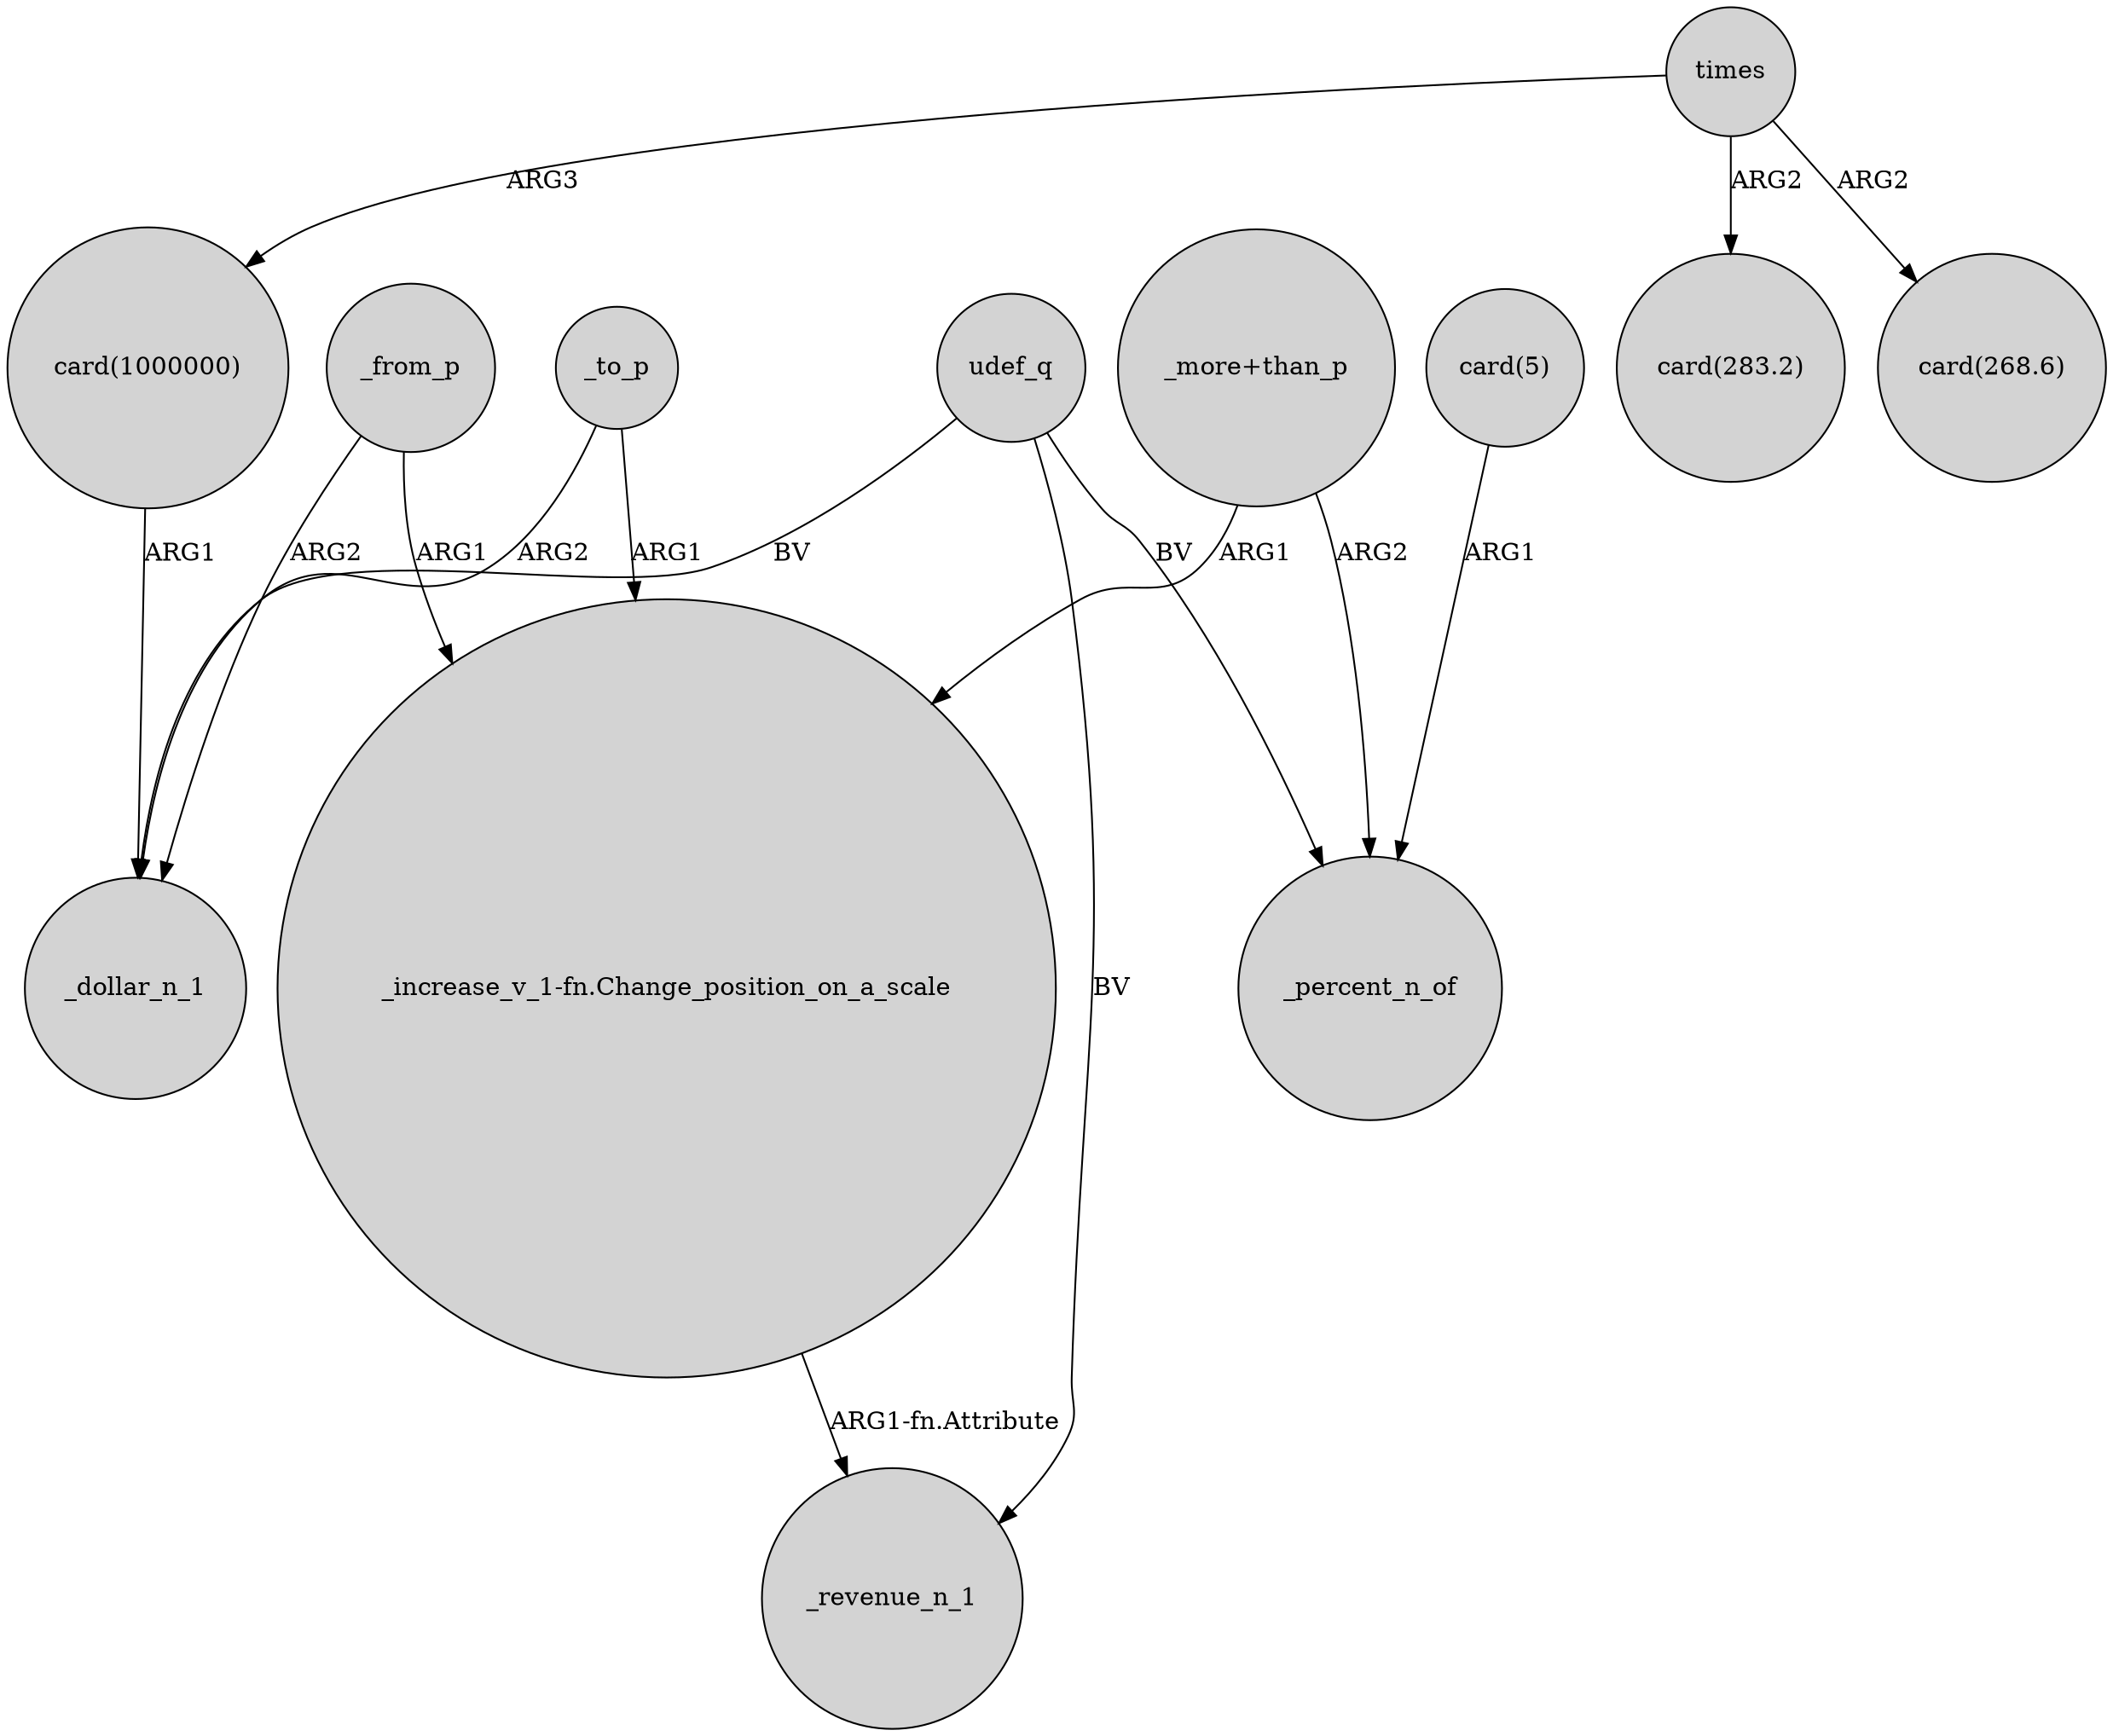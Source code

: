 digraph {
	node [shape=circle style=filled]
	_to_p -> "_increase_v_1-fn.Change_position_on_a_scale" [label=ARG1]
	times -> "card(1000000)" [label=ARG3]
	times -> "card(283.2)" [label=ARG2]
	udef_q -> _percent_n_of [label=BV]
	times -> "card(268.6)" [label=ARG2]
	_to_p -> _dollar_n_1 [label=ARG2]
	udef_q -> _dollar_n_1 [label=BV]
	_from_p -> "_increase_v_1-fn.Change_position_on_a_scale" [label=ARG1]
	"card(5)" -> _percent_n_of [label=ARG1]
	"_more+than_p" -> _percent_n_of [label=ARG2]
	"card(1000000)" -> _dollar_n_1 [label=ARG1]
	udef_q -> _revenue_n_1 [label=BV]
	"_more+than_p" -> "_increase_v_1-fn.Change_position_on_a_scale" [label=ARG1]
	_from_p -> _dollar_n_1 [label=ARG2]
	"_increase_v_1-fn.Change_position_on_a_scale" -> _revenue_n_1 [label="ARG1-fn.Attribute"]
}
